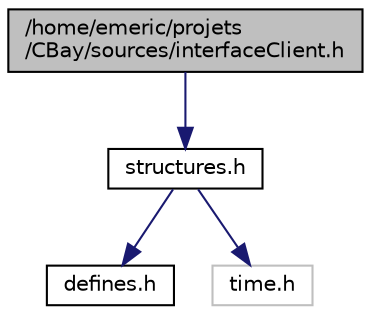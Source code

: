 digraph "/home/emeric/projets/CBay/sources/interfaceClient.h"
{
  edge [fontname="Helvetica",fontsize="10",labelfontname="Helvetica",labelfontsize="10"];
  node [fontname="Helvetica",fontsize="10",shape=record];
  Node1 [label="/home/emeric/projets\l/CBay/sources/interfaceClient.h",height=0.2,width=0.4,color="black", fillcolor="grey75", style="filled" fontcolor="black"];
  Node1 -> Node2 [color="midnightblue",fontsize="10",style="solid"];
  Node2 [label="structures.h",height=0.2,width=0.4,color="black", fillcolor="white", style="filled",URL="$structures_8h.html",tooltip="this file provides functions for data manipulation This file provides data structures and usual assoc..."];
  Node2 -> Node3 [color="midnightblue",fontsize="10",style="solid"];
  Node3 [label="defines.h",height=0.2,width=0.4,color="black", fillcolor="white", style="filled",URL="$defines_8h.html",tooltip="This file defines all constants."];
  Node2 -> Node4 [color="midnightblue",fontsize="10",style="solid"];
  Node4 [label="time.h",height=0.2,width=0.4,color="grey75", fillcolor="white", style="filled"];
}
